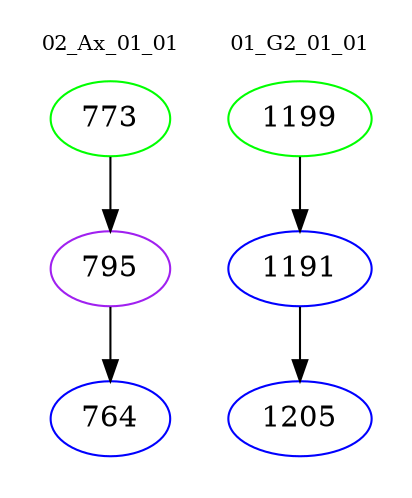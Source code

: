 digraph{
subgraph cluster_0 {
color = white
label = "02_Ax_01_01";
fontsize=10;
T0_773 [label="773", color="green"]
T0_773 -> T0_795 [color="black"]
T0_795 [label="795", color="purple"]
T0_795 -> T0_764 [color="black"]
T0_764 [label="764", color="blue"]
}
subgraph cluster_1 {
color = white
label = "01_G2_01_01";
fontsize=10;
T1_1199 [label="1199", color="green"]
T1_1199 -> T1_1191 [color="black"]
T1_1191 [label="1191", color="blue"]
T1_1191 -> T1_1205 [color="black"]
T1_1205 [label="1205", color="blue"]
}
}
